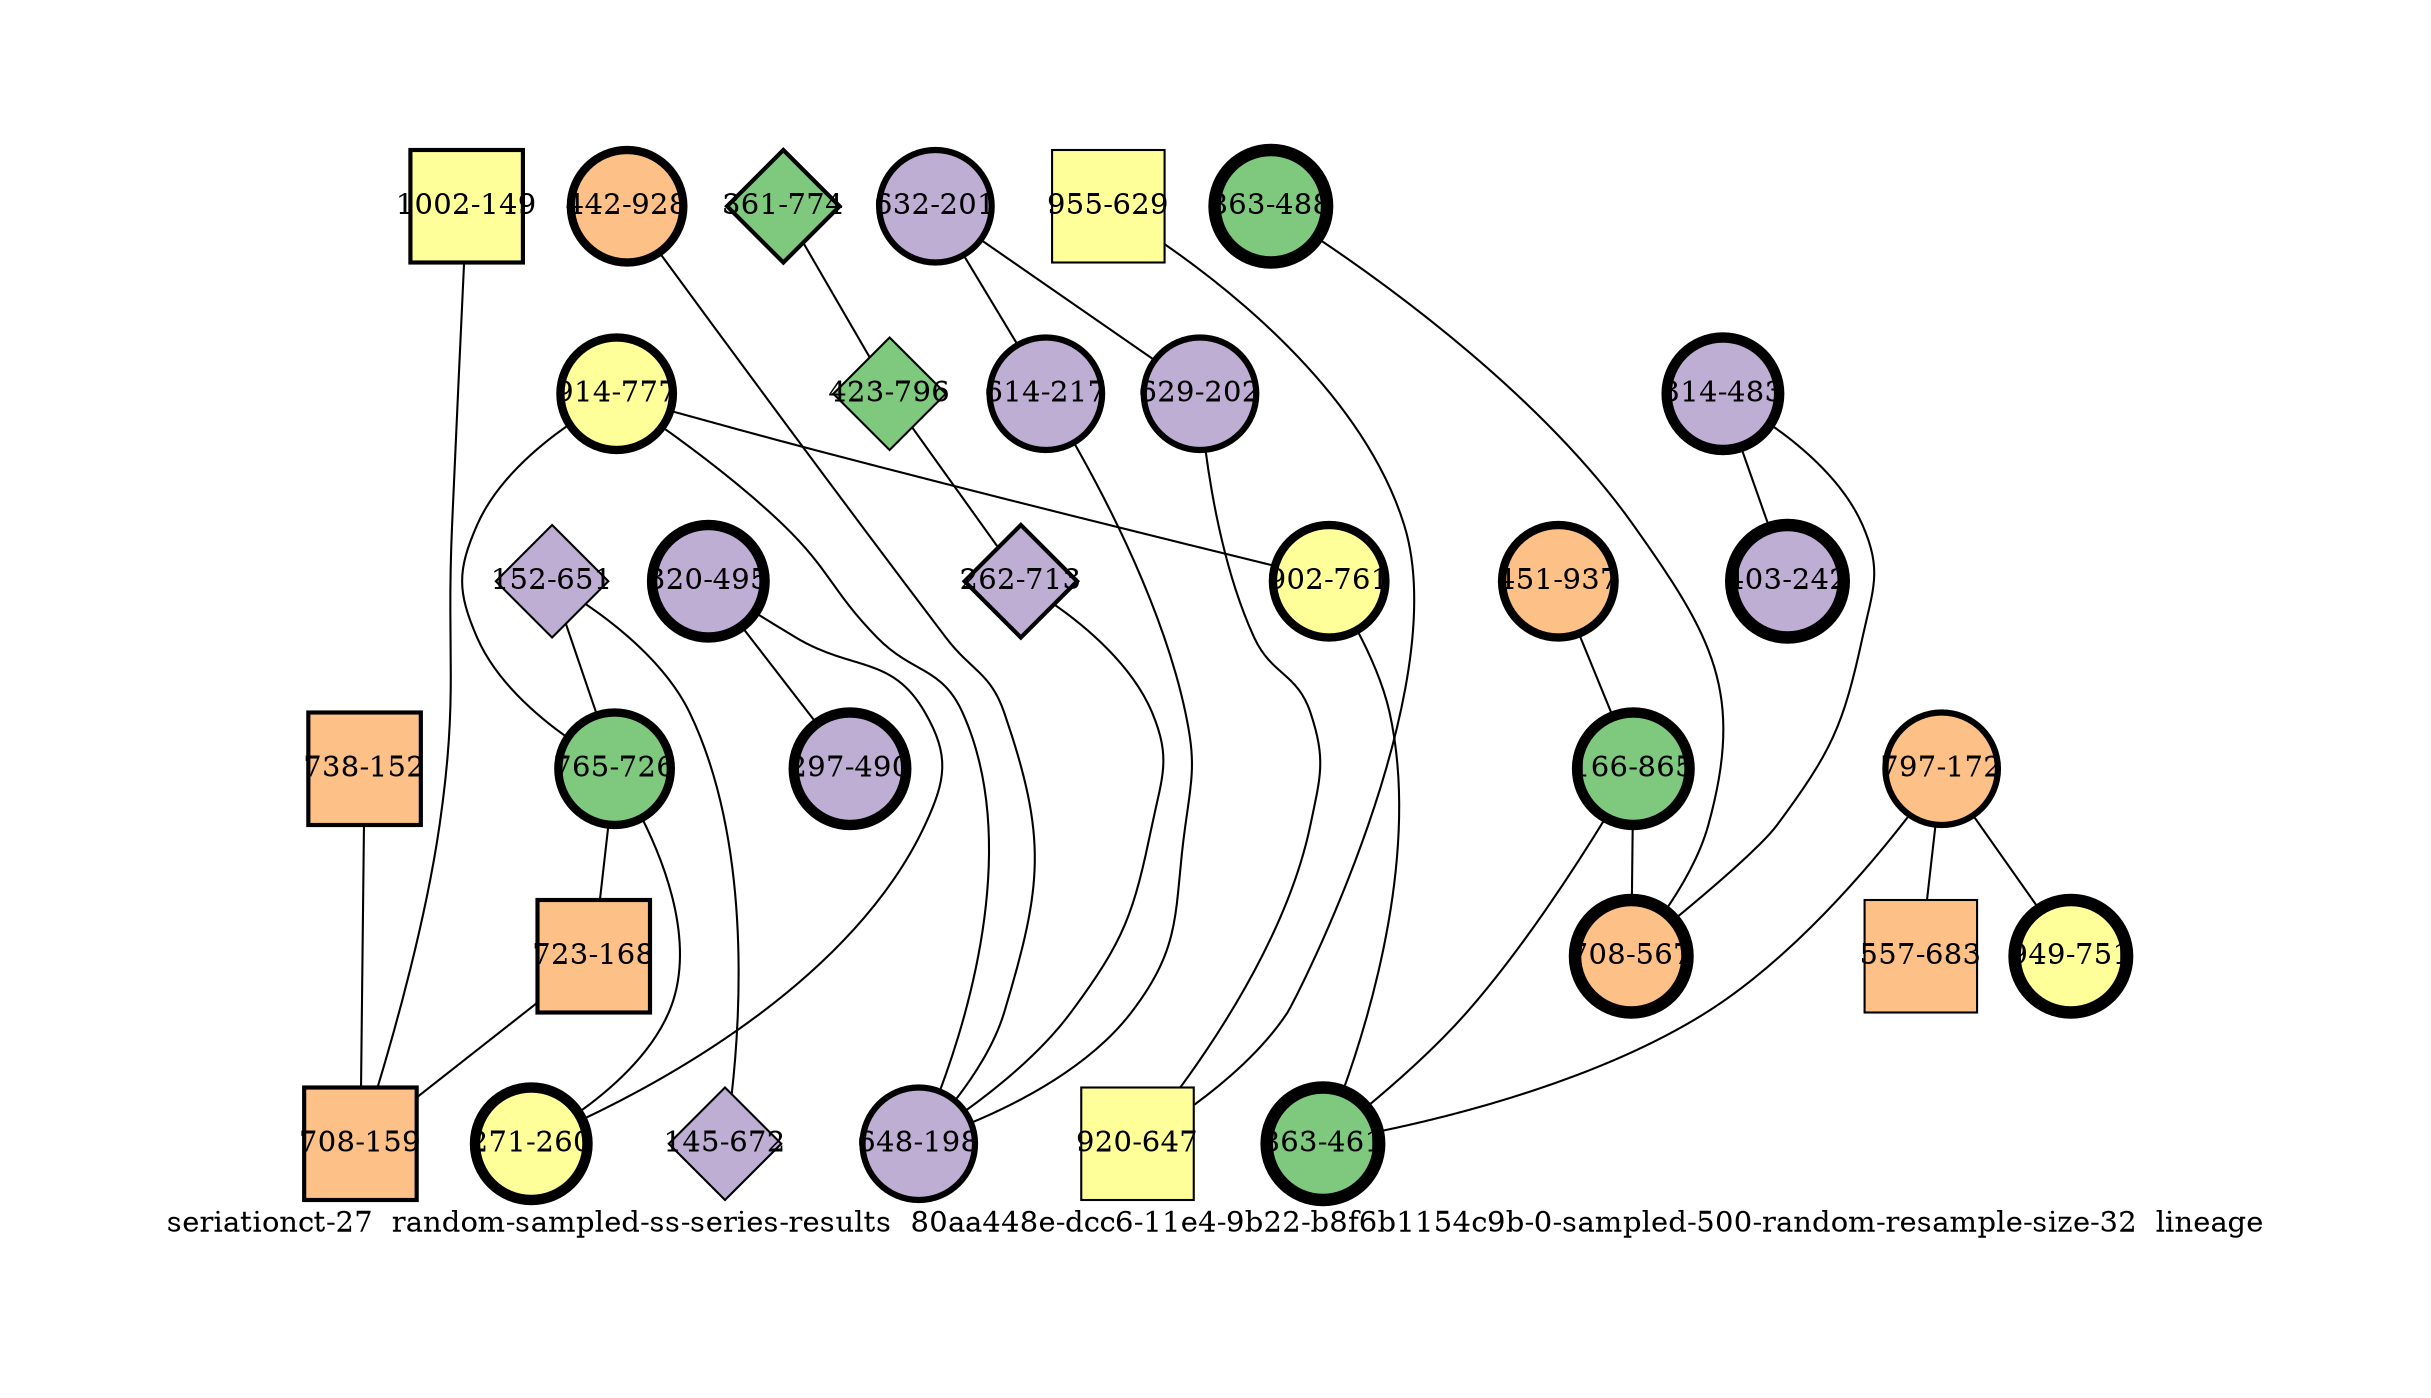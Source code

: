 strict graph "seriationct-27  random-sampled-ss-series-results  80aa448e-dcc6-11e4-9b22-b8f6b1154c9b-0-sampled-500-random-resample-size-32  lineage" {
labelloc=b;
ratio=auto;
pad="1.0";
label="seriationct-27  random-sampled-ss-series-results  80aa448e-dcc6-11e4-9b22-b8f6b1154c9b-0-sampled-500-random-resample-size-32  lineage";
node [width="0.75", style=filled, fixedsize=true, height="0.75", shape=circle, label=""];
0 [xCoordinate="495.0", appears_in_slice=5, yCoordinate="320.0", colorscheme=accent6, lineage_id=0, short_label="320-495", label="320-495", shape=circle, cluster_id=1, fillcolor=2, size="500.0", id=0, penwidth="5.0"];
1 [xCoordinate="490.0", appears_in_slice=5, yCoordinate="297.0", colorscheme=accent6, lineage_id=0, short_label="297-490", label="297-490", shape=circle, cluster_id=1, fillcolor=2, size="500.0", id=1, penwidth="5.0"];
2 [xCoordinate="774.0", appears_in_slice=2, yCoordinate="361.0", colorscheme=accent6, lineage_id=2, short_label="361-774", label="361-774", shape=diamond, cluster_id=0, fillcolor=1, size="500.0", id=2, penwidth="2.0"];
3 [xCoordinate="937.0", appears_in_slice=4, yCoordinate="451.0", colorscheme=accent6, lineage_id=0, short_label="451-937", label="451-937", shape=circle, cluster_id=2, fillcolor=3, size="500.0", id=3, penwidth="4.0"];
4 [xCoordinate="865.0", appears_in_slice=5, yCoordinate="166.0", colorscheme=accent6, lineage_id=0, short_label="166-865", label="166-865", shape=circle, cluster_id=0, fillcolor=1, size="500.0", id=4, penwidth="5.0"];
5 [xCoordinate="777.0", appears_in_slice=4, yCoordinate="914.0", colorscheme=accent6, lineage_id=0, short_label="914-777", label="914-777", shape=circle, cluster_id=3, fillcolor=4, size="500.0", id=5, penwidth="4.0"];
6 [xCoordinate="152.0", appears_in_slice=2, yCoordinate="738.0", colorscheme=accent6, lineage_id=1, short_label="738-152", label="738-152", shape=square, cluster_id=2, fillcolor=3, size="500.0", id=6, penwidth="2.0"];
7 [xCoordinate="488.0", appears_in_slice=6, yCoordinate="863.0", colorscheme=accent6, lineage_id=0, short_label="863-488", label="863-488", shape=circle, cluster_id=0, fillcolor=1, size="500.0", id=7, penwidth="6.0"];
8 [xCoordinate="201.0", appears_in_slice=3, yCoordinate="632.0", colorscheme=accent6, lineage_id=0, short_label="632-201", label="632-201", shape=circle, cluster_id=1, fillcolor=2, size="500.0", id=8, penwidth="3.0"];
9 [xCoordinate="172.0", appears_in_slice=3, yCoordinate="797.0", colorscheme=accent6, lineage_id=0, short_label="797-172", label="797-172", shape=circle, cluster_id=2, fillcolor=3, size="500.0", id=9, penwidth="3.0"];
10 [xCoordinate="928.0", appears_in_slice=4, yCoordinate="442.0", colorscheme=accent6, lineage_id=0, short_label="442-928", label="442-928", shape=circle, cluster_id=2, fillcolor=3, size="500.0", id=10, penwidth="4.0"];
11 [xCoordinate="483.0", appears_in_slice=5, yCoordinate="314.0", colorscheme=accent6, lineage_id=0, short_label="314-483", label="314-483", shape=circle, cluster_id=1, fillcolor=2, size="500.0", id=11, penwidth="5.0"];
12 [xCoordinate="651.0", appears_in_slice=1, yCoordinate="152.0", colorscheme=accent6, lineage_id=2, short_label="152-651", label="152-651", shape=diamond, cluster_id=1, fillcolor=2, size="500.0", id=12, penwidth="1.0"];
13 [xCoordinate="796.0", appears_in_slice=1, yCoordinate="423.0", colorscheme=accent6, lineage_id=2, short_label="423-796", label="423-796", shape=diamond, cluster_id=0, fillcolor=1, size="500.0", id=13, penwidth="1.0"];
14 [xCoordinate="726.0", appears_in_slice=4, yCoordinate="765.0", colorscheme=accent6, lineage_id=0, short_label="765-726", label="765-726", shape=circle, cluster_id=0, fillcolor=1, size="500.0", id=14, penwidth="4.0"];
15 [xCoordinate="260.0", appears_in_slice=5, yCoordinate="271.0", colorscheme=accent6, lineage_id=0, short_label="271-260", label="271-260", shape=circle, cluster_id=3, fillcolor=4, size="500.0", id=15, penwidth="5.0"];
16 [xCoordinate="242.0", appears_in_slice=6, yCoordinate="403.0", colorscheme=accent6, lineage_id=0, short_label="403-242", label="403-242", shape=circle, cluster_id=1, fillcolor=2, size="500.0", id=16, penwidth="6.0"];
17 [xCoordinate="713.0", appears_in_slice=2, yCoordinate="262.0", colorscheme=accent6, lineage_id=2, short_label="262-713", label="262-713", shape=diamond, cluster_id=1, fillcolor=2, size="500.0", id=17, penwidth="2.0"];
18 [xCoordinate="217.0", appears_in_slice=3, yCoordinate="614.0", colorscheme=accent6, lineage_id=0, short_label="614-217", label="614-217", shape=circle, cluster_id=1, fillcolor=2, size="500.0", id=18, penwidth="3.0"];
19 [xCoordinate="198.0", appears_in_slice=3, yCoordinate="648.0", colorscheme=accent6, lineage_id=0, short_label="648-198", label="648-198", shape=circle, cluster_id=1, fillcolor=2, size="500.0", id=19, penwidth="3.0"];
20 [xCoordinate="672.0", appears_in_slice=1, yCoordinate="145.0", colorscheme=accent6, lineage_id=2, short_label="145-672", label="145-672", shape=diamond, cluster_id=1, fillcolor=2, size="500.0", id=20, penwidth="1.0"];
21 [xCoordinate="149.0", appears_in_slice=2, yCoordinate="1002.0", colorscheme=accent6, lineage_id=1, short_label="1002-149", label="1002-149", shape=square, cluster_id=3, fillcolor=4, size="500.0", id=21, penwidth="2.0"];
22 [xCoordinate="202.0", appears_in_slice=3, yCoordinate="629.0", colorscheme=accent6, lineage_id=0, short_label="629-202", label="629-202", shape=circle, cluster_id=1, fillcolor=2, size="500.0", id=22, penwidth="3.0"];
23 [xCoordinate="683.0", appears_in_slice=1, yCoordinate="557.0", colorscheme=accent6, lineage_id=1, short_label="557-683", label="557-683", shape=square, cluster_id=2, fillcolor=3, size="500.0", id=23, penwidth="1.0"];
24 [xCoordinate="761.0", appears_in_slice=4, yCoordinate="902.0", colorscheme=accent6, lineage_id=0, short_label="902-761", label="902-761", shape=circle, cluster_id=3, fillcolor=4, size="500.0", id=24, penwidth="4.0"];
25 [xCoordinate="629.0", appears_in_slice=1, yCoordinate="955.0", colorscheme=accent6, lineage_id=1, short_label="955-629", label="955-629", shape=square, cluster_id=3, fillcolor=4, size="500.0", id=25, penwidth="1.0"];
26 [xCoordinate="168.0", appears_in_slice=2, yCoordinate="723.0", colorscheme=accent6, lineage_id=1, short_label="723-168", label="723-168", shape=square, cluster_id=2, fillcolor=3, size="500.0", id=26, penwidth="2.0"];
27 [xCoordinate="159.0", appears_in_slice=2, yCoordinate="708.0", colorscheme=accent6, lineage_id=1, short_label="708-159", label="708-159", shape=square, cluster_id=2, fillcolor=3, size="500.0", id=27, penwidth="2.0"];
28 [xCoordinate="567.0", appears_in_slice=6, yCoordinate="708.0", colorscheme=accent6, lineage_id=0, short_label="708-567", label="708-567", shape=circle, cluster_id=2, fillcolor=3, size="500.0", id=28, penwidth="6.0"];
29 [xCoordinate="461.0", appears_in_slice=6, yCoordinate="863.0", colorscheme=accent6, lineage_id=0, short_label="863-461", label="863-461", shape=circle, cluster_id=0, fillcolor=1, size="500.0", id=29, penwidth="6.0"];
30 [xCoordinate="647.0", appears_in_slice=1, yCoordinate="920.0", colorscheme=accent6, lineage_id=1, short_label="920-647", label="920-647", shape=square, cluster_id=3, fillcolor=4, size="500.0", id=30, penwidth="1.0"];
31 [xCoordinate="751.0", appears_in_slice=6, yCoordinate="949.0", colorscheme=accent6, lineage_id=0, short_label="949-751", label="949-751", shape=circle, cluster_id=3, fillcolor=4, size="500.0", id=31, penwidth="6.0"];
0 -- 1  [inverseweight="17.6117488419", weight="0.0567802782663"];
0 -- 15  [inverseweight="2.7299995763", weight="0.36630042315"];
2 -- 13  [inverseweight="3.96625585435", weight="0.252126952149"];
3 -- 4  [inverseweight="3.14334882673", weight="0.318132048056"];
4 -- 28  [inverseweight="2.77418394124", weight="0.360466364589"];
4 -- 29  [inverseweight="2.66357161894", weight="0.375435746833"];
5 -- 24  [inverseweight="11.4587312129", weight="0.0872696969171"];
5 -- 19  [inverseweight="2.25088251896", weight="0.444270188061"];
5 -- 14  [inverseweight="4.28714940858", weight="0.233255225022"];
6 -- 27  [inverseweight="22.4506627533", weight="0.0445421149026"];
7 -- 28  [inverseweight="2.77632144787", weight="0.360188839361"];
8 -- 18  [inverseweight="1.94324647838", weight="0.514602759417"];
8 -- 22  [inverseweight="31.4970394174", weight="0.0317490157328"];
9 -- 23  [inverseweight="1.49307623527", weight="0.66975816531"];
9 -- 29  [inverseweight="3.38860417443", weight="0.295106760343"];
9 -- 31  [inverseweight="3.35774710041", weight="0.297818736818"];
10 -- 19  [inverseweight="1.58208836805", weight="0.632075944804"];
11 -- 16  [inverseweight="8.49044513514", weight="0.117779454915"];
11 -- 28  [inverseweight="4.6986173064", weight="0.212828569511"];
12 -- 20  [inverseweight="39.0434404722", weight="0.0256124969497"];
12 -- 14  [inverseweight="3.01741853676", weight="0.331409112729"];
13 -- 17  [inverseweight="1.8471197598", weight="0.541383413119"];
14 -- 26  [inverseweight="3.85368615668", weight="0.259491811046"];
14 -- 15  [inverseweight="4.18443008136", weight="0.238981170806"];
17 -- 19  [inverseweight="2.3509181423", weight="0.425365724994"];
18 -- 19  [inverseweight="16.3430112615", weight="0.0611882341631"];
21 -- 27  [inverseweight="37.6889180722", weight="0.0265329983228"];
22 -- 30  [inverseweight="1.62655175896", weight="0.614797527646"];
24 -- 29  [inverseweight="3.64798333208", weight="0.274124059506"];
25 -- 30  [inverseweight="53.9163866017", weight="0.018547236991"];
26 -- 27  [inverseweight="27.0369035218", weight="0.0369864840178"];
}
